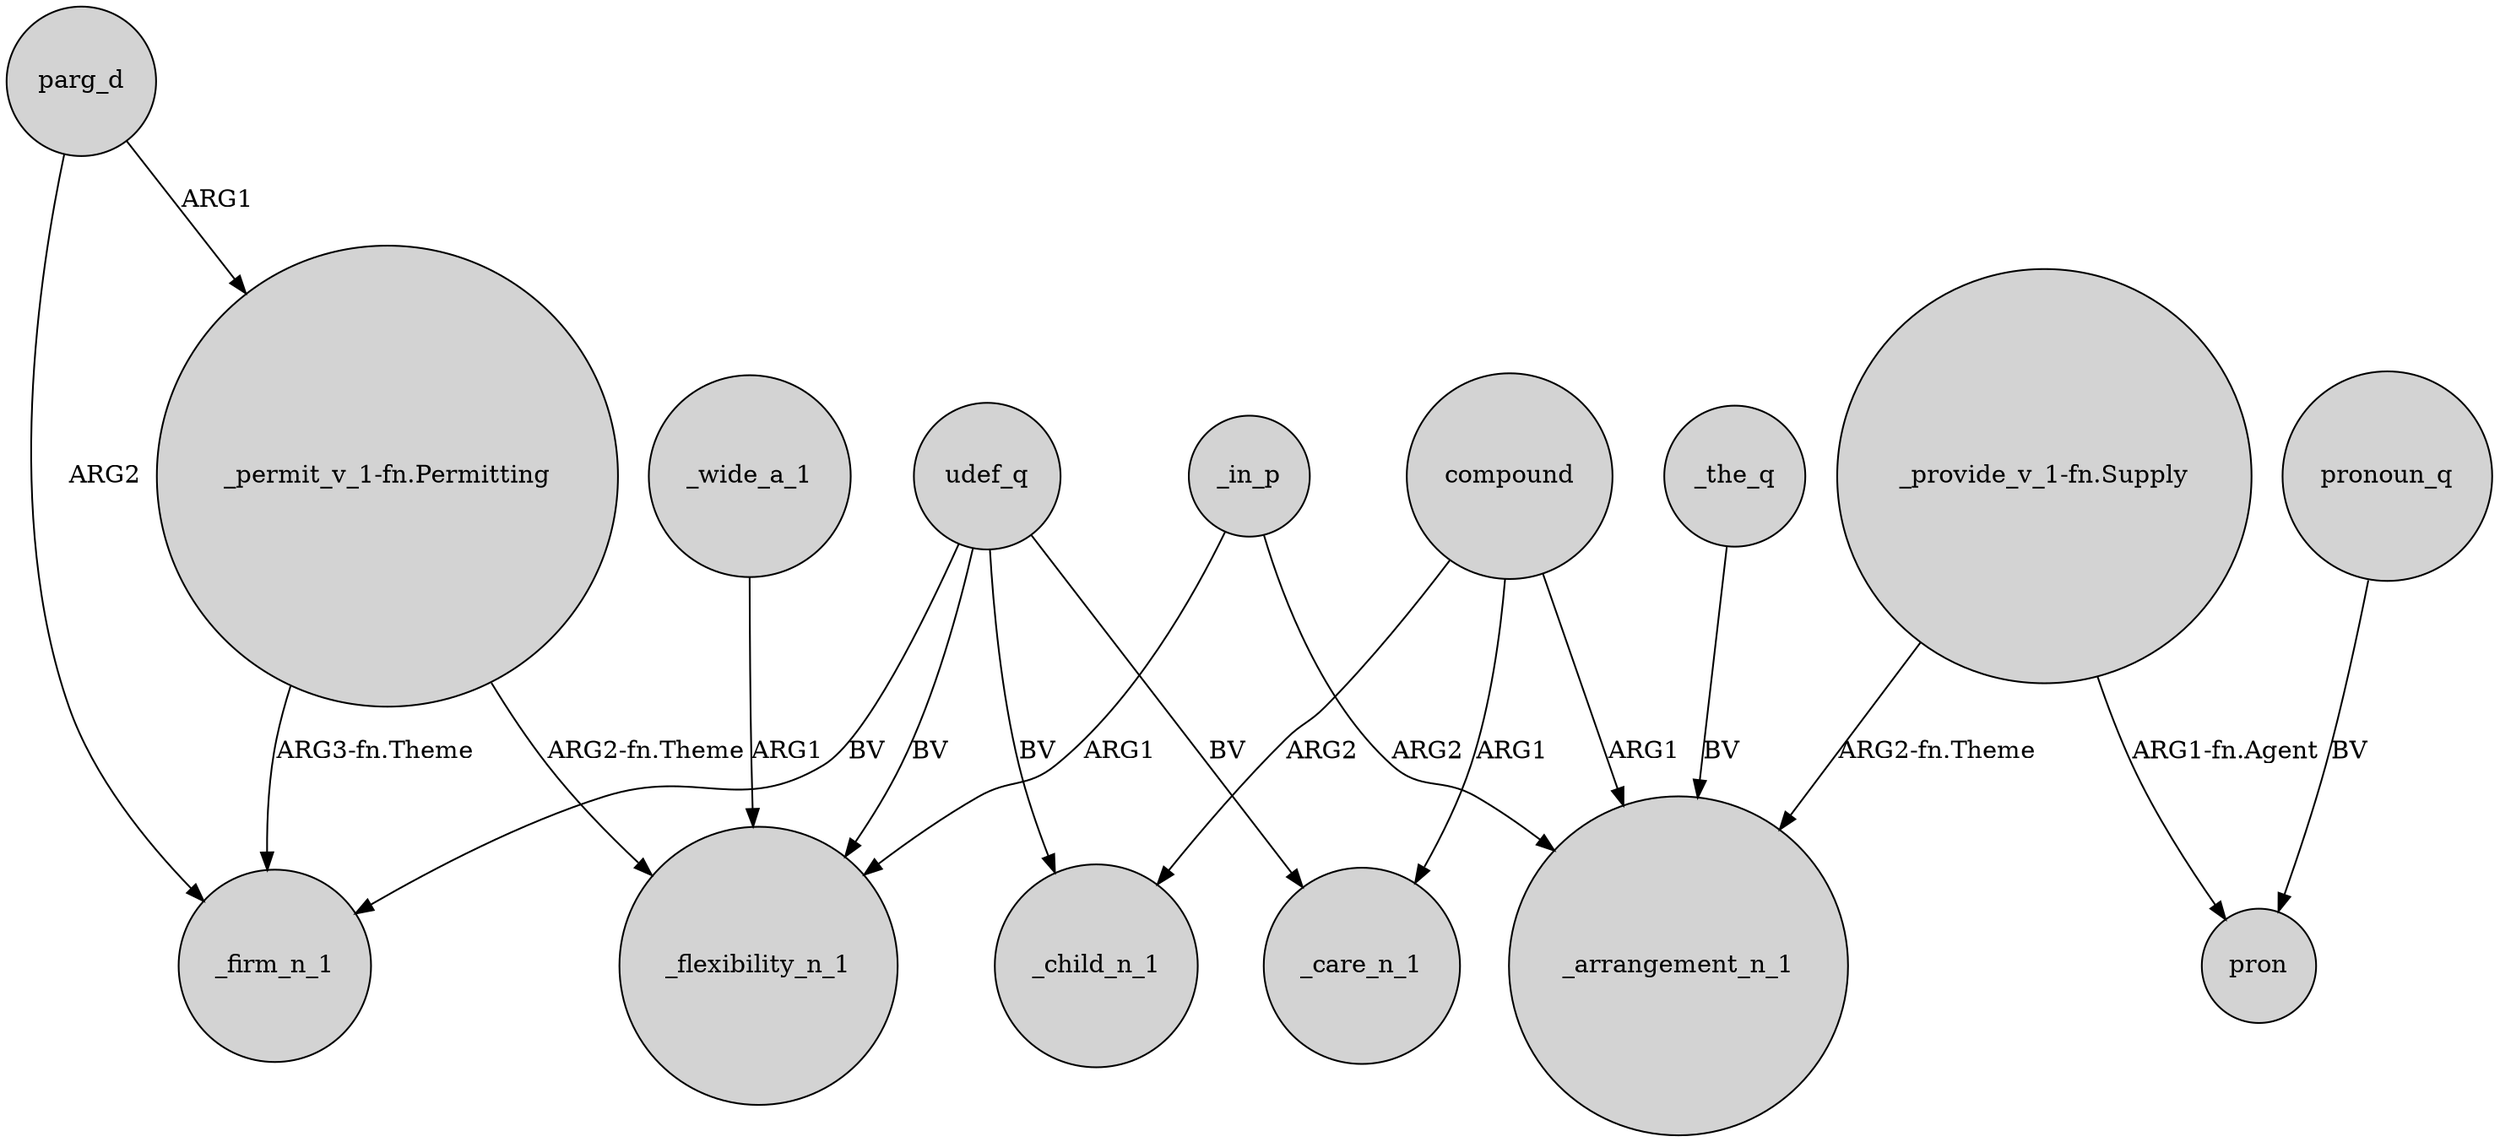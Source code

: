 digraph {
	node [shape=circle style=filled]
	udef_q -> _firm_n_1 [label=BV]
	_wide_a_1 -> _flexibility_n_1 [label=ARG1]
	_in_p -> _flexibility_n_1 [label=ARG1]
	"_provide_v_1-fn.Supply" -> pron [label="ARG1-fn.Agent"]
	udef_q -> _flexibility_n_1 [label=BV]
	compound -> _care_n_1 [label=ARG1]
	parg_d -> "_permit_v_1-fn.Permitting" [label=ARG1]
	"_permit_v_1-fn.Permitting" -> _firm_n_1 [label="ARG3-fn.Theme"]
	_the_q -> _arrangement_n_1 [label=BV]
	compound -> _child_n_1 [label=ARG2]
	udef_q -> _child_n_1 [label=BV]
	pronoun_q -> pron [label=BV]
	"_provide_v_1-fn.Supply" -> _arrangement_n_1 [label="ARG2-fn.Theme"]
	compound -> _arrangement_n_1 [label=ARG1]
	"_permit_v_1-fn.Permitting" -> _flexibility_n_1 [label="ARG2-fn.Theme"]
	parg_d -> _firm_n_1 [label=ARG2]
	udef_q -> _care_n_1 [label=BV]
	_in_p -> _arrangement_n_1 [label=ARG2]
}
